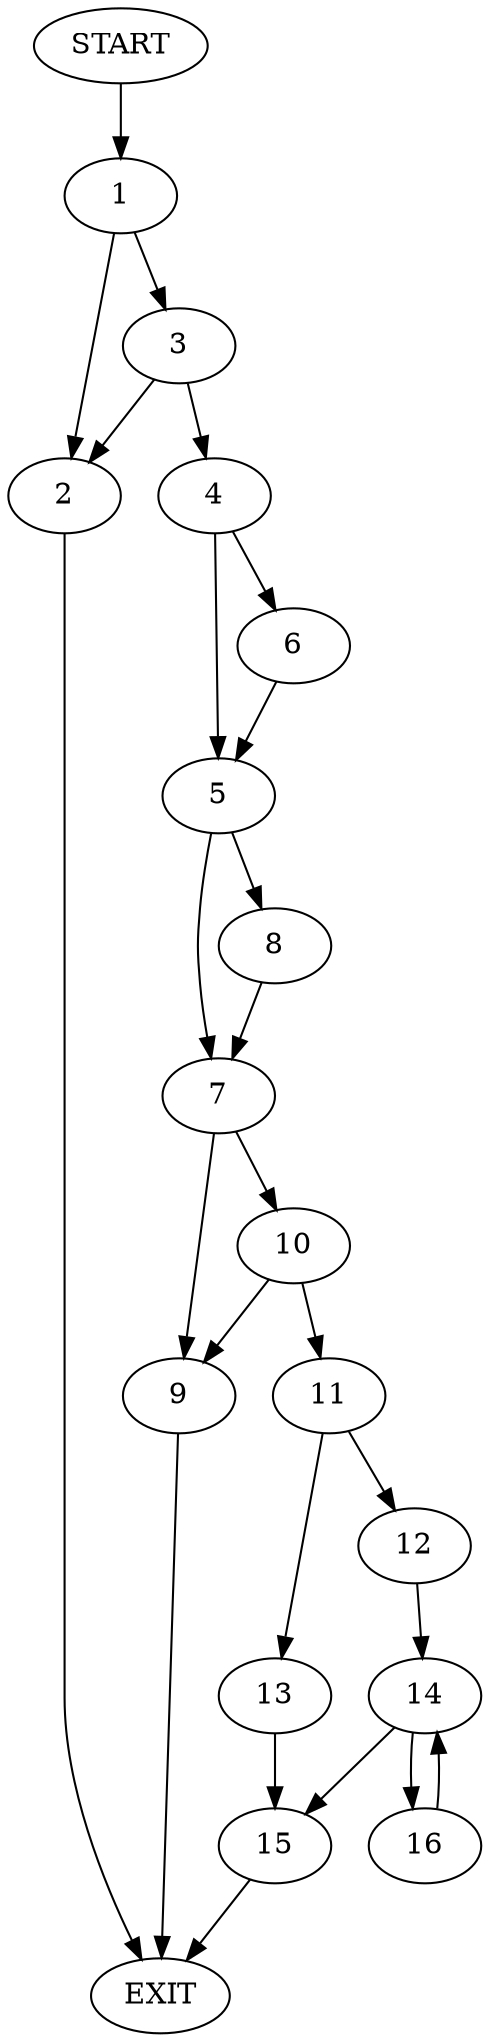 digraph {
0 [label="START"]
17 [label="EXIT"]
0 -> 1
1 -> 2
1 -> 3
3 -> 4
3 -> 2
2 -> 17
4 -> 5
4 -> 6
6 -> 5
5 -> 7
5 -> 8
7 -> 9
7 -> 10
8 -> 7
9 -> 17
10 -> 11
10 -> 9
11 -> 12
11 -> 13
12 -> 14
13 -> 15
15 -> 17
14 -> 15
14 -> 16
16 -> 14
}

